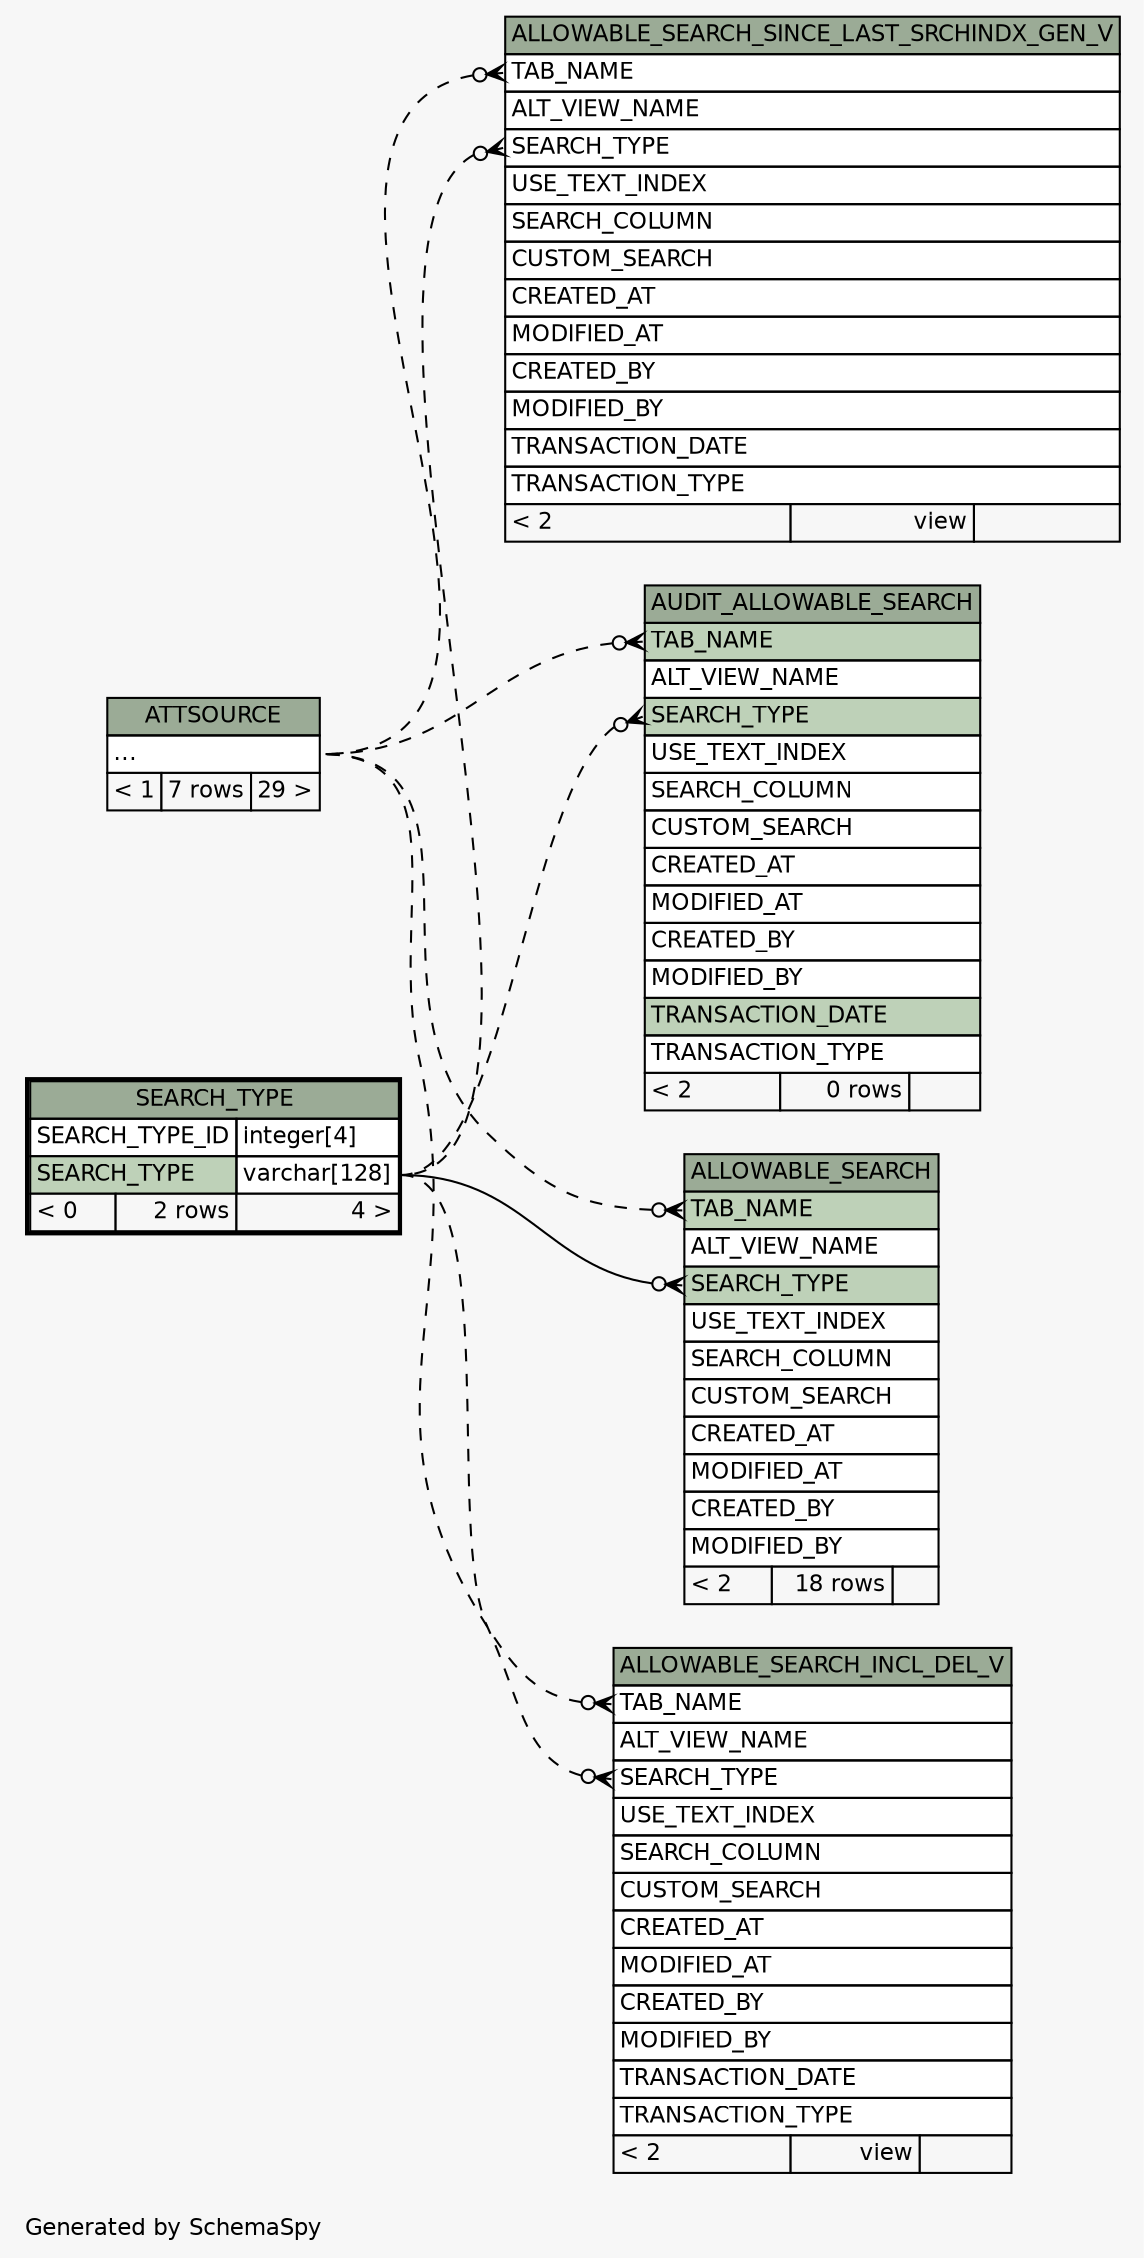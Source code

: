 // dot 2.38.0 on Windows 10 10.0
// SchemaSpy rev Unknown
digraph "impliedTwoDegreesRelationshipsDiagram" {
  graph [
    rankdir="RL"
    bgcolor="#f7f7f7"
    label="\nGenerated by SchemaSpy"
    labeljust="l"
    nodesep="0.18"
    ranksep="0.46"
    fontname="Helvetica"
    fontsize="11"
  ];
  node [
    fontname="Helvetica"
    fontsize="11"
    shape="plaintext"
  ];
  edge [
    arrowsize="0.8"
  ];
  "ALLOWABLE_SEARCH":"SEARCH_TYPE":w -> "SEARCH_TYPE":"SEARCH_TYPE.type":e [arrowhead=none dir=back arrowtail=crowodot];
  "ALLOWABLE_SEARCH":"TAB_NAME":w -> "ATTSOURCE":"elipses":e [arrowhead=none dir=back arrowtail=crowodot style=dashed];
  "ALLOWABLE_SEARCH_INCL_DEL_V":"SEARCH_TYPE":w -> "SEARCH_TYPE":"SEARCH_TYPE.type":e [arrowhead=none dir=back arrowtail=crowodot style=dashed];
  "ALLOWABLE_SEARCH_INCL_DEL_V":"TAB_NAME":w -> "ATTSOURCE":"elipses":e [arrowhead=none dir=back arrowtail=crowodot style=dashed];
  "ALLOWABLE_SEARCH_SINCE_LAST_SRCHINDX_GEN_V":"SEARCH_TYPE":w -> "SEARCH_TYPE":"SEARCH_TYPE.type":e [arrowhead=none dir=back arrowtail=crowodot style=dashed];
  "ALLOWABLE_SEARCH_SINCE_LAST_SRCHINDX_GEN_V":"TAB_NAME":w -> "ATTSOURCE":"elipses":e [arrowhead=none dir=back arrowtail=crowodot style=dashed];
  "AUDIT_ALLOWABLE_SEARCH":"SEARCH_TYPE":w -> "SEARCH_TYPE":"SEARCH_TYPE.type":e [arrowhead=none dir=back arrowtail=crowodot style=dashed];
  "AUDIT_ALLOWABLE_SEARCH":"TAB_NAME":w -> "ATTSOURCE":"elipses":e [arrowhead=none dir=back arrowtail=crowodot style=dashed];
  "ALLOWABLE_SEARCH" [
    label=<
    <TABLE BORDER="0" CELLBORDER="1" CELLSPACING="0" BGCOLOR="#ffffff">
      <TR><TD COLSPAN="3" BGCOLOR="#9bab96" ALIGN="CENTER">ALLOWABLE_SEARCH</TD></TR>
      <TR><TD PORT="TAB_NAME" COLSPAN="3" BGCOLOR="#bed1b8" ALIGN="LEFT">TAB_NAME</TD></TR>
      <TR><TD PORT="ALT_VIEW_NAME" COLSPAN="3" ALIGN="LEFT">ALT_VIEW_NAME</TD></TR>
      <TR><TD PORT="SEARCH_TYPE" COLSPAN="3" BGCOLOR="#bed1b8" ALIGN="LEFT">SEARCH_TYPE</TD></TR>
      <TR><TD PORT="USE_TEXT_INDEX" COLSPAN="3" ALIGN="LEFT">USE_TEXT_INDEX</TD></TR>
      <TR><TD PORT="SEARCH_COLUMN" COLSPAN="3" ALIGN="LEFT">SEARCH_COLUMN</TD></TR>
      <TR><TD PORT="CUSTOM_SEARCH" COLSPAN="3" ALIGN="LEFT">CUSTOM_SEARCH</TD></TR>
      <TR><TD PORT="CREATED_AT" COLSPAN="3" ALIGN="LEFT">CREATED_AT</TD></TR>
      <TR><TD PORT="MODIFIED_AT" COLSPAN="3" ALIGN="LEFT">MODIFIED_AT</TD></TR>
      <TR><TD PORT="CREATED_BY" COLSPAN="3" ALIGN="LEFT">CREATED_BY</TD></TR>
      <TR><TD PORT="MODIFIED_BY" COLSPAN="3" ALIGN="LEFT">MODIFIED_BY</TD></TR>
      <TR><TD ALIGN="LEFT" BGCOLOR="#f7f7f7">&lt; 2</TD><TD ALIGN="RIGHT" BGCOLOR="#f7f7f7">18 rows</TD><TD ALIGN="RIGHT" BGCOLOR="#f7f7f7">  </TD></TR>
    </TABLE>>
    URL="ALLOWABLE_SEARCH.html"
    tooltip="ALLOWABLE_SEARCH"
  ];
  "ALLOWABLE_SEARCH_INCL_DEL_V" [
    label=<
    <TABLE BORDER="0" CELLBORDER="1" CELLSPACING="0" BGCOLOR="#ffffff">
      <TR><TD COLSPAN="3" BGCOLOR="#9bab96" ALIGN="CENTER">ALLOWABLE_SEARCH_INCL_DEL_V</TD></TR>
      <TR><TD PORT="TAB_NAME" COLSPAN="3" ALIGN="LEFT">TAB_NAME</TD></TR>
      <TR><TD PORT="ALT_VIEW_NAME" COLSPAN="3" ALIGN="LEFT">ALT_VIEW_NAME</TD></TR>
      <TR><TD PORT="SEARCH_TYPE" COLSPAN="3" ALIGN="LEFT">SEARCH_TYPE</TD></TR>
      <TR><TD PORT="USE_TEXT_INDEX" COLSPAN="3" ALIGN="LEFT">USE_TEXT_INDEX</TD></TR>
      <TR><TD PORT="SEARCH_COLUMN" COLSPAN="3" ALIGN="LEFT">SEARCH_COLUMN</TD></TR>
      <TR><TD PORT="CUSTOM_SEARCH" COLSPAN="3" ALIGN="LEFT">CUSTOM_SEARCH</TD></TR>
      <TR><TD PORT="CREATED_AT" COLSPAN="3" ALIGN="LEFT">CREATED_AT</TD></TR>
      <TR><TD PORT="MODIFIED_AT" COLSPAN="3" ALIGN="LEFT">MODIFIED_AT</TD></TR>
      <TR><TD PORT="CREATED_BY" COLSPAN="3" ALIGN="LEFT">CREATED_BY</TD></TR>
      <TR><TD PORT="MODIFIED_BY" COLSPAN="3" ALIGN="LEFT">MODIFIED_BY</TD></TR>
      <TR><TD PORT="TRANSACTION_DATE" COLSPAN="3" ALIGN="LEFT">TRANSACTION_DATE</TD></TR>
      <TR><TD PORT="TRANSACTION_TYPE" COLSPAN="3" ALIGN="LEFT">TRANSACTION_TYPE</TD></TR>
      <TR><TD ALIGN="LEFT" BGCOLOR="#f7f7f7">&lt; 2</TD><TD ALIGN="RIGHT" BGCOLOR="#f7f7f7">view</TD><TD ALIGN="RIGHT" BGCOLOR="#f7f7f7">  </TD></TR>
    </TABLE>>
    URL="ALLOWABLE_SEARCH_INCL_DEL_V.html"
    tooltip="ALLOWABLE_SEARCH_INCL_DEL_V"
  ];
  "ALLOWABLE_SEARCH_SINCE_LAST_SRCHINDX_GEN_V" [
    label=<
    <TABLE BORDER="0" CELLBORDER="1" CELLSPACING="0" BGCOLOR="#ffffff">
      <TR><TD COLSPAN="3" BGCOLOR="#9bab96" ALIGN="CENTER">ALLOWABLE_SEARCH_SINCE_LAST_SRCHINDX_GEN_V</TD></TR>
      <TR><TD PORT="TAB_NAME" COLSPAN="3" ALIGN="LEFT">TAB_NAME</TD></TR>
      <TR><TD PORT="ALT_VIEW_NAME" COLSPAN="3" ALIGN="LEFT">ALT_VIEW_NAME</TD></TR>
      <TR><TD PORT="SEARCH_TYPE" COLSPAN="3" ALIGN="LEFT">SEARCH_TYPE</TD></TR>
      <TR><TD PORT="USE_TEXT_INDEX" COLSPAN="3" ALIGN="LEFT">USE_TEXT_INDEX</TD></TR>
      <TR><TD PORT="SEARCH_COLUMN" COLSPAN="3" ALIGN="LEFT">SEARCH_COLUMN</TD></TR>
      <TR><TD PORT="CUSTOM_SEARCH" COLSPAN="3" ALIGN="LEFT">CUSTOM_SEARCH</TD></TR>
      <TR><TD PORT="CREATED_AT" COLSPAN="3" ALIGN="LEFT">CREATED_AT</TD></TR>
      <TR><TD PORT="MODIFIED_AT" COLSPAN="3" ALIGN="LEFT">MODIFIED_AT</TD></TR>
      <TR><TD PORT="CREATED_BY" COLSPAN="3" ALIGN="LEFT">CREATED_BY</TD></TR>
      <TR><TD PORT="MODIFIED_BY" COLSPAN="3" ALIGN="LEFT">MODIFIED_BY</TD></TR>
      <TR><TD PORT="TRANSACTION_DATE" COLSPAN="3" ALIGN="LEFT">TRANSACTION_DATE</TD></TR>
      <TR><TD PORT="TRANSACTION_TYPE" COLSPAN="3" ALIGN="LEFT">TRANSACTION_TYPE</TD></TR>
      <TR><TD ALIGN="LEFT" BGCOLOR="#f7f7f7">&lt; 2</TD><TD ALIGN="RIGHT" BGCOLOR="#f7f7f7">view</TD><TD ALIGN="RIGHT" BGCOLOR="#f7f7f7">  </TD></TR>
    </TABLE>>
    URL="ALLOWABLE_SEARCH_SINCE_LAST_SRCHINDX_GEN_V.html"
    tooltip="ALLOWABLE_SEARCH_SINCE_LAST_SRCHINDX_GEN_V"
  ];
  "ATTSOURCE" [
    label=<
    <TABLE BORDER="0" CELLBORDER="1" CELLSPACING="0" BGCOLOR="#ffffff">
      <TR><TD COLSPAN="3" BGCOLOR="#9bab96" ALIGN="CENTER">ATTSOURCE</TD></TR>
      <TR><TD PORT="elipses" COLSPAN="3" ALIGN="LEFT">...</TD></TR>
      <TR><TD ALIGN="LEFT" BGCOLOR="#f7f7f7">&lt; 1</TD><TD ALIGN="RIGHT" BGCOLOR="#f7f7f7">7 rows</TD><TD ALIGN="RIGHT" BGCOLOR="#f7f7f7">29 &gt;</TD></TR>
    </TABLE>>
    URL="ATTSOURCE.html"
    tooltip="ATTSOURCE"
  ];
  "AUDIT_ALLOWABLE_SEARCH" [
    label=<
    <TABLE BORDER="0" CELLBORDER="1" CELLSPACING="0" BGCOLOR="#ffffff">
      <TR><TD COLSPAN="3" BGCOLOR="#9bab96" ALIGN="CENTER">AUDIT_ALLOWABLE_SEARCH</TD></TR>
      <TR><TD PORT="TAB_NAME" COLSPAN="3" BGCOLOR="#bed1b8" ALIGN="LEFT">TAB_NAME</TD></TR>
      <TR><TD PORT="ALT_VIEW_NAME" COLSPAN="3" ALIGN="LEFT">ALT_VIEW_NAME</TD></TR>
      <TR><TD PORT="SEARCH_TYPE" COLSPAN="3" BGCOLOR="#bed1b8" ALIGN="LEFT">SEARCH_TYPE</TD></TR>
      <TR><TD PORT="USE_TEXT_INDEX" COLSPAN="3" ALIGN="LEFT">USE_TEXT_INDEX</TD></TR>
      <TR><TD PORT="SEARCH_COLUMN" COLSPAN="3" ALIGN="LEFT">SEARCH_COLUMN</TD></TR>
      <TR><TD PORT="CUSTOM_SEARCH" COLSPAN="3" ALIGN="LEFT">CUSTOM_SEARCH</TD></TR>
      <TR><TD PORT="CREATED_AT" COLSPAN="3" ALIGN="LEFT">CREATED_AT</TD></TR>
      <TR><TD PORT="MODIFIED_AT" COLSPAN="3" ALIGN="LEFT">MODIFIED_AT</TD></TR>
      <TR><TD PORT="CREATED_BY" COLSPAN="3" ALIGN="LEFT">CREATED_BY</TD></TR>
      <TR><TD PORT="MODIFIED_BY" COLSPAN="3" ALIGN="LEFT">MODIFIED_BY</TD></TR>
      <TR><TD PORT="TRANSACTION_DATE" COLSPAN="3" BGCOLOR="#bed1b8" ALIGN="LEFT">TRANSACTION_DATE</TD></TR>
      <TR><TD PORT="TRANSACTION_TYPE" COLSPAN="3" ALIGN="LEFT">TRANSACTION_TYPE</TD></TR>
      <TR><TD ALIGN="LEFT" BGCOLOR="#f7f7f7">&lt; 2</TD><TD ALIGN="RIGHT" BGCOLOR="#f7f7f7">0 rows</TD><TD ALIGN="RIGHT" BGCOLOR="#f7f7f7">  </TD></TR>
    </TABLE>>
    URL="AUDIT_ALLOWABLE_SEARCH.html"
    tooltip="AUDIT_ALLOWABLE_SEARCH"
  ];
  "SEARCH_TYPE" [
    label=<
    <TABLE BORDER="2" CELLBORDER="1" CELLSPACING="0" BGCOLOR="#ffffff">
      <TR><TD COLSPAN="3" BGCOLOR="#9bab96" ALIGN="CENTER">SEARCH_TYPE</TD></TR>
      <TR><TD PORT="SEARCH_TYPE_ID" COLSPAN="2" ALIGN="LEFT">SEARCH_TYPE_ID</TD><TD PORT="SEARCH_TYPE_ID.type" ALIGN="LEFT">integer[4]</TD></TR>
      <TR><TD PORT="SEARCH_TYPE" COLSPAN="2" BGCOLOR="#bed1b8" ALIGN="LEFT">SEARCH_TYPE</TD><TD PORT="SEARCH_TYPE.type" ALIGN="LEFT">varchar[128]</TD></TR>
      <TR><TD ALIGN="LEFT" BGCOLOR="#f7f7f7">&lt; 0</TD><TD ALIGN="RIGHT" BGCOLOR="#f7f7f7">2 rows</TD><TD ALIGN="RIGHT" BGCOLOR="#f7f7f7">4 &gt;</TD></TR>
    </TABLE>>
    URL="SEARCH_TYPE.html"
    tooltip="SEARCH_TYPE"
  ];
}
